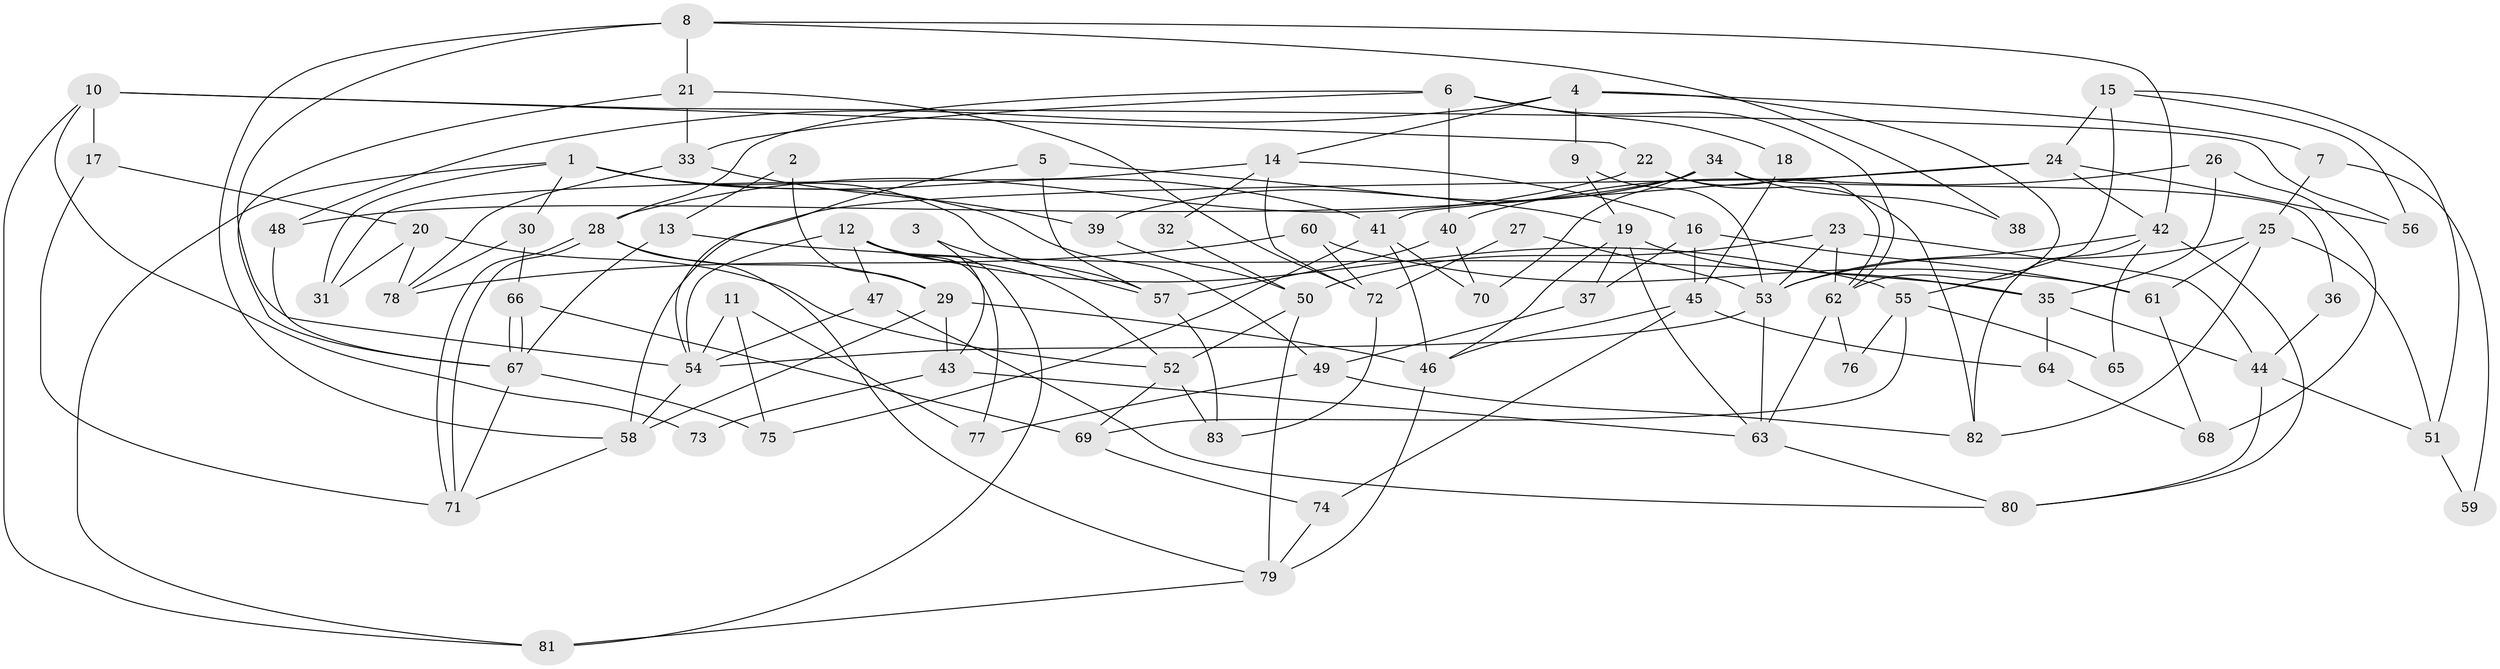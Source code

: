 // coarse degree distribution, {11: 0.07317073170731707, 3: 0.1951219512195122, 2: 0.14634146341463414, 9: 0.07317073170731707, 6: 0.07317073170731707, 13: 0.024390243902439025, 7: 0.0975609756097561, 4: 0.12195121951219512, 8: 0.024390243902439025, 10: 0.04878048780487805, 5: 0.12195121951219512}
// Generated by graph-tools (version 1.1) at 2025/18/03/04/25 18:18:35]
// undirected, 83 vertices, 166 edges
graph export_dot {
graph [start="1"]
  node [color=gray90,style=filled];
  1;
  2;
  3;
  4;
  5;
  6;
  7;
  8;
  9;
  10;
  11;
  12;
  13;
  14;
  15;
  16;
  17;
  18;
  19;
  20;
  21;
  22;
  23;
  24;
  25;
  26;
  27;
  28;
  29;
  30;
  31;
  32;
  33;
  34;
  35;
  36;
  37;
  38;
  39;
  40;
  41;
  42;
  43;
  44;
  45;
  46;
  47;
  48;
  49;
  50;
  51;
  52;
  53;
  54;
  55;
  56;
  57;
  58;
  59;
  60;
  61;
  62;
  63;
  64;
  65;
  66;
  67;
  68;
  69;
  70;
  71;
  72;
  73;
  74;
  75;
  76;
  77;
  78;
  79;
  80;
  81;
  82;
  83;
  1 -- 49;
  1 -- 81;
  1 -- 30;
  1 -- 31;
  1 -- 41;
  1 -- 57;
  2 -- 13;
  2 -- 29;
  3 -- 57;
  3 -- 43;
  4 -- 9;
  4 -- 62;
  4 -- 7;
  4 -- 14;
  4 -- 48;
  5 -- 19;
  5 -- 54;
  5 -- 57;
  6 -- 40;
  6 -- 28;
  6 -- 18;
  6 -- 33;
  6 -- 62;
  7 -- 25;
  7 -- 59;
  8 -- 54;
  8 -- 58;
  8 -- 21;
  8 -- 38;
  8 -- 42;
  9 -- 19;
  9 -- 53;
  10 -- 22;
  10 -- 17;
  10 -- 56;
  10 -- 73;
  10 -- 81;
  11 -- 77;
  11 -- 54;
  11 -- 75;
  12 -- 52;
  12 -- 54;
  12 -- 47;
  12 -- 55;
  12 -- 77;
  12 -- 81;
  13 -- 67;
  13 -- 35;
  14 -- 72;
  14 -- 16;
  14 -- 31;
  14 -- 32;
  15 -- 24;
  15 -- 51;
  15 -- 55;
  15 -- 56;
  16 -- 45;
  16 -- 37;
  16 -- 61;
  17 -- 71;
  17 -- 20;
  18 -- 45;
  19 -- 46;
  19 -- 63;
  19 -- 35;
  19 -- 37;
  20 -- 31;
  20 -- 52;
  20 -- 78;
  21 -- 67;
  21 -- 33;
  21 -- 72;
  22 -- 28;
  22 -- 62;
  22 -- 82;
  23 -- 44;
  23 -- 53;
  23 -- 50;
  23 -- 62;
  24 -- 41;
  24 -- 56;
  24 -- 42;
  24 -- 58;
  25 -- 82;
  25 -- 61;
  25 -- 51;
  25 -- 53;
  26 -- 40;
  26 -- 68;
  26 -- 35;
  27 -- 72;
  27 -- 53;
  28 -- 71;
  28 -- 71;
  28 -- 29;
  28 -- 79;
  29 -- 46;
  29 -- 58;
  29 -- 43;
  30 -- 78;
  30 -- 66;
  32 -- 50;
  33 -- 39;
  33 -- 78;
  34 -- 48;
  34 -- 39;
  34 -- 36;
  34 -- 38;
  34 -- 70;
  35 -- 44;
  35 -- 64;
  36 -- 44;
  37 -- 49;
  39 -- 50;
  40 -- 70;
  40 -- 57;
  41 -- 75;
  41 -- 46;
  41 -- 70;
  42 -- 53;
  42 -- 65;
  42 -- 80;
  42 -- 82;
  43 -- 63;
  43 -- 73;
  44 -- 80;
  44 -- 51;
  45 -- 46;
  45 -- 74;
  45 -- 64;
  46 -- 79;
  47 -- 80;
  47 -- 54;
  48 -- 67;
  49 -- 82;
  49 -- 77;
  50 -- 79;
  50 -- 52;
  51 -- 59;
  52 -- 69;
  52 -- 83;
  53 -- 54;
  53 -- 63;
  54 -- 58;
  55 -- 65;
  55 -- 69;
  55 -- 76;
  57 -- 83;
  58 -- 71;
  60 -- 78;
  60 -- 72;
  60 -- 61;
  61 -- 68;
  62 -- 63;
  62 -- 76;
  63 -- 80;
  64 -- 68;
  66 -- 67;
  66 -- 67;
  66 -- 69;
  67 -- 71;
  67 -- 75;
  69 -- 74;
  72 -- 83;
  74 -- 79;
  79 -- 81;
}
